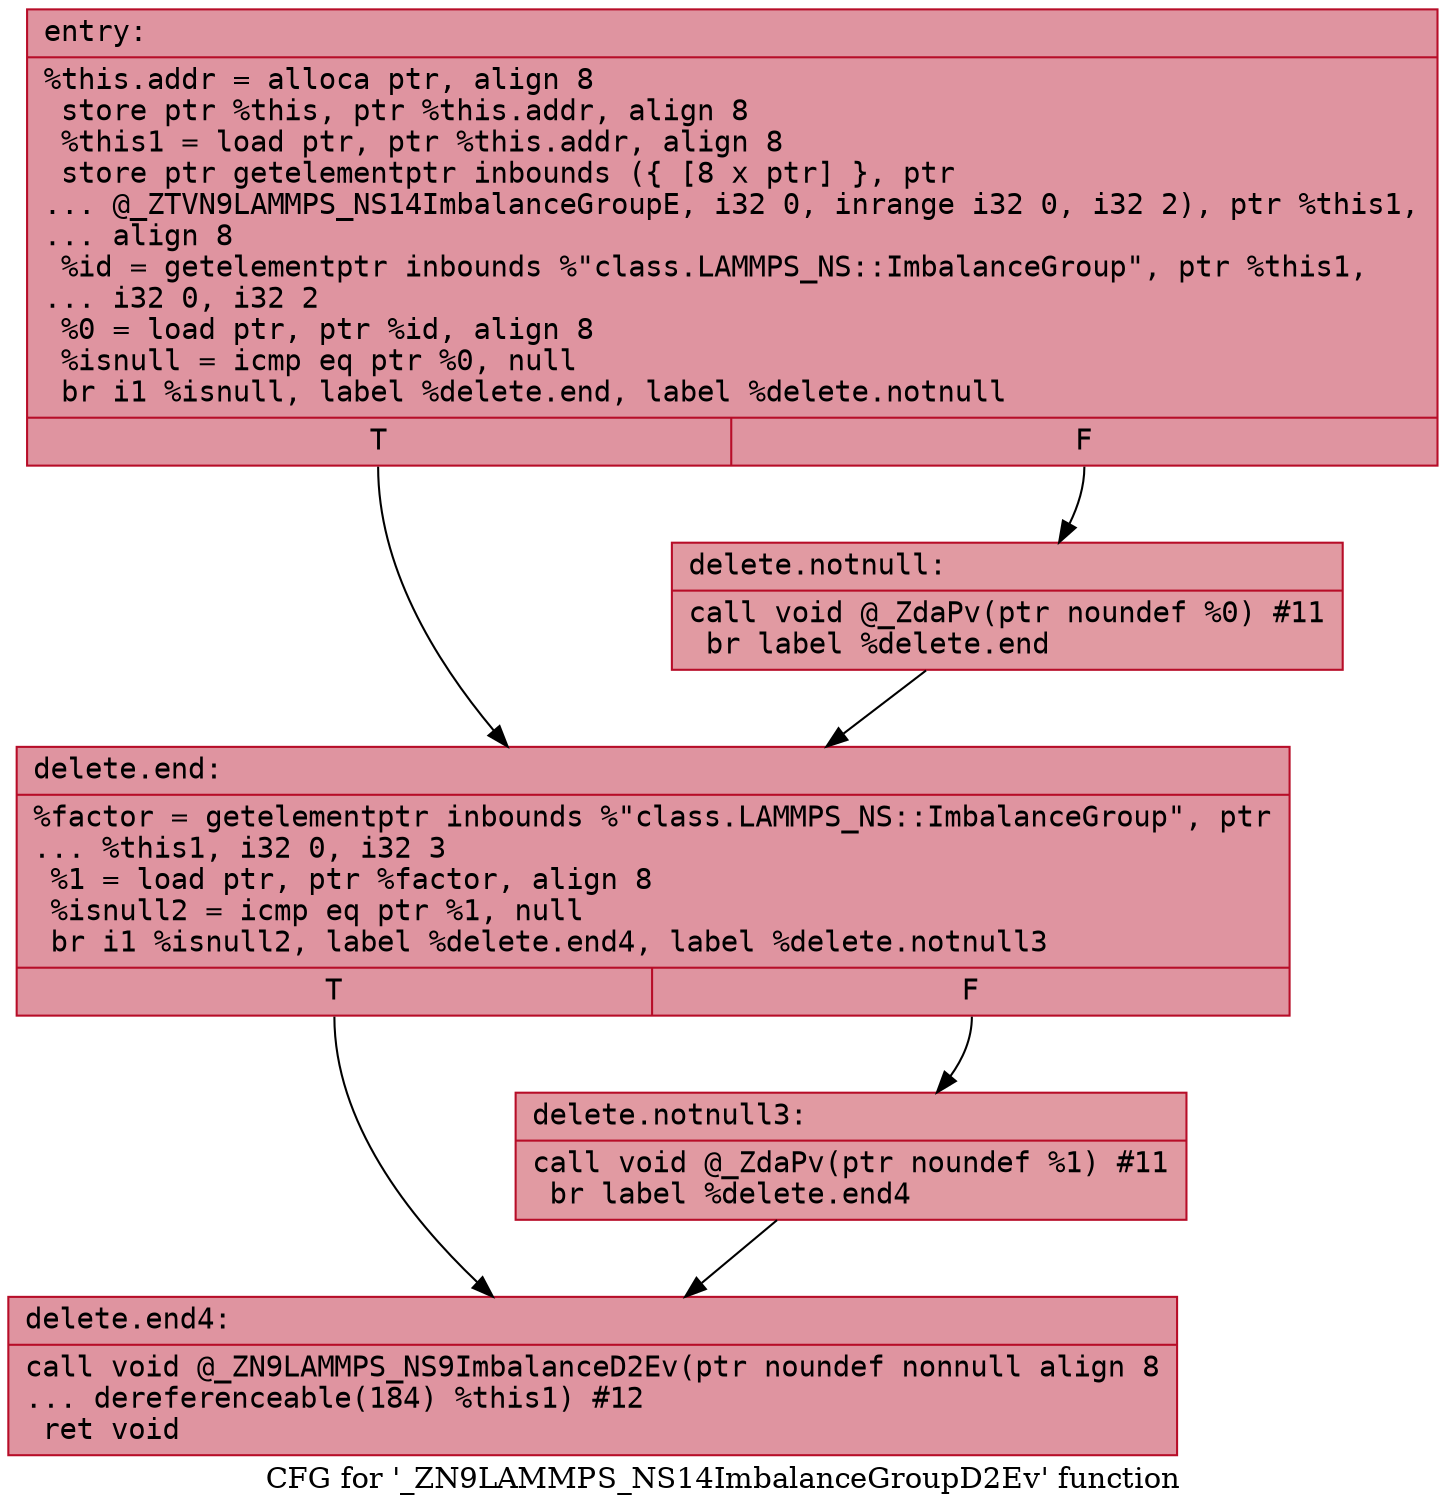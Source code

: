 digraph "CFG for '_ZN9LAMMPS_NS14ImbalanceGroupD2Ev' function" {
	label="CFG for '_ZN9LAMMPS_NS14ImbalanceGroupD2Ev' function";

	Node0x55659be48d60 [shape=record,color="#b70d28ff", style=filled, fillcolor="#b70d2870" fontname="Courier",label="{entry:\l|  %this.addr = alloca ptr, align 8\l  store ptr %this, ptr %this.addr, align 8\l  %this1 = load ptr, ptr %this.addr, align 8\l  store ptr getelementptr inbounds (\{ [8 x ptr] \}, ptr\l... @_ZTVN9LAMMPS_NS14ImbalanceGroupE, i32 0, inrange i32 0, i32 2), ptr %this1,\l... align 8\l  %id = getelementptr inbounds %\"class.LAMMPS_NS::ImbalanceGroup\", ptr %this1,\l... i32 0, i32 2\l  %0 = load ptr, ptr %id, align 8\l  %isnull = icmp eq ptr %0, null\l  br i1 %isnull, label %delete.end, label %delete.notnull\l|{<s0>T|<s1>F}}"];
	Node0x55659be48d60:s0 -> Node0x55659be49160[tooltip="entry -> delete.end\nProbability 37.50%" ];
	Node0x55659be48d60:s1 -> Node0x55659be491b0[tooltip="entry -> delete.notnull\nProbability 62.50%" ];
	Node0x55659be491b0 [shape=record,color="#b70d28ff", style=filled, fillcolor="#bb1b2c70" fontname="Courier",label="{delete.notnull:\l|  call void @_ZdaPv(ptr noundef %0) #11\l  br label %delete.end\l}"];
	Node0x55659be491b0 -> Node0x55659be49160[tooltip="delete.notnull -> delete.end\nProbability 100.00%" ];
	Node0x55659be49160 [shape=record,color="#b70d28ff", style=filled, fillcolor="#b70d2870" fontname="Courier",label="{delete.end:\l|  %factor = getelementptr inbounds %\"class.LAMMPS_NS::ImbalanceGroup\", ptr\l... %this1, i32 0, i32 3\l  %1 = load ptr, ptr %factor, align 8\l  %isnull2 = icmp eq ptr %1, null\l  br i1 %isnull2, label %delete.end4, label %delete.notnull3\l|{<s0>T|<s1>F}}"];
	Node0x55659be49160:s0 -> Node0x55659be49720[tooltip="delete.end -> delete.end4\nProbability 37.50%" ];
	Node0x55659be49160:s1 -> Node0x55659be497a0[tooltip="delete.end -> delete.notnull3\nProbability 62.50%" ];
	Node0x55659be497a0 [shape=record,color="#b70d28ff", style=filled, fillcolor="#bb1b2c70" fontname="Courier",label="{delete.notnull3:\l|  call void @_ZdaPv(ptr noundef %1) #11\l  br label %delete.end4\l}"];
	Node0x55659be497a0 -> Node0x55659be49720[tooltip="delete.notnull3 -> delete.end4\nProbability 100.00%" ];
	Node0x55659be49720 [shape=record,color="#b70d28ff", style=filled, fillcolor="#b70d2870" fontname="Courier",label="{delete.end4:\l|  call void @_ZN9LAMMPS_NS9ImbalanceD2Ev(ptr noundef nonnull align 8\l... dereferenceable(184) %this1) #12\l  ret void\l}"];
}
